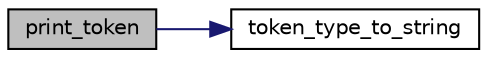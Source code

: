 digraph "print_token"
{
 // LATEX_PDF_SIZE
  edge [fontname="Helvetica",fontsize="10",labelfontname="Helvetica",labelfontsize="10"];
  node [fontname="Helvetica",fontsize="10",shape=record];
  rankdir="LR";
  Node1 [label="print_token",height=0.2,width=0.4,color="black", fillcolor="grey75", style="filled", fontcolor="black",tooltip=" "];
  Node1 -> Node2 [color="midnightblue",fontsize="10",style="solid",fontname="Helvetica"];
  Node2 [label="token_type_to_string",height=0.2,width=0.4,color="black", fillcolor="white", style="filled",URL="$Lexical__analyser_8c.html#a67367cc8618de258a4163191d1ac05b8",tooltip=" "];
}
